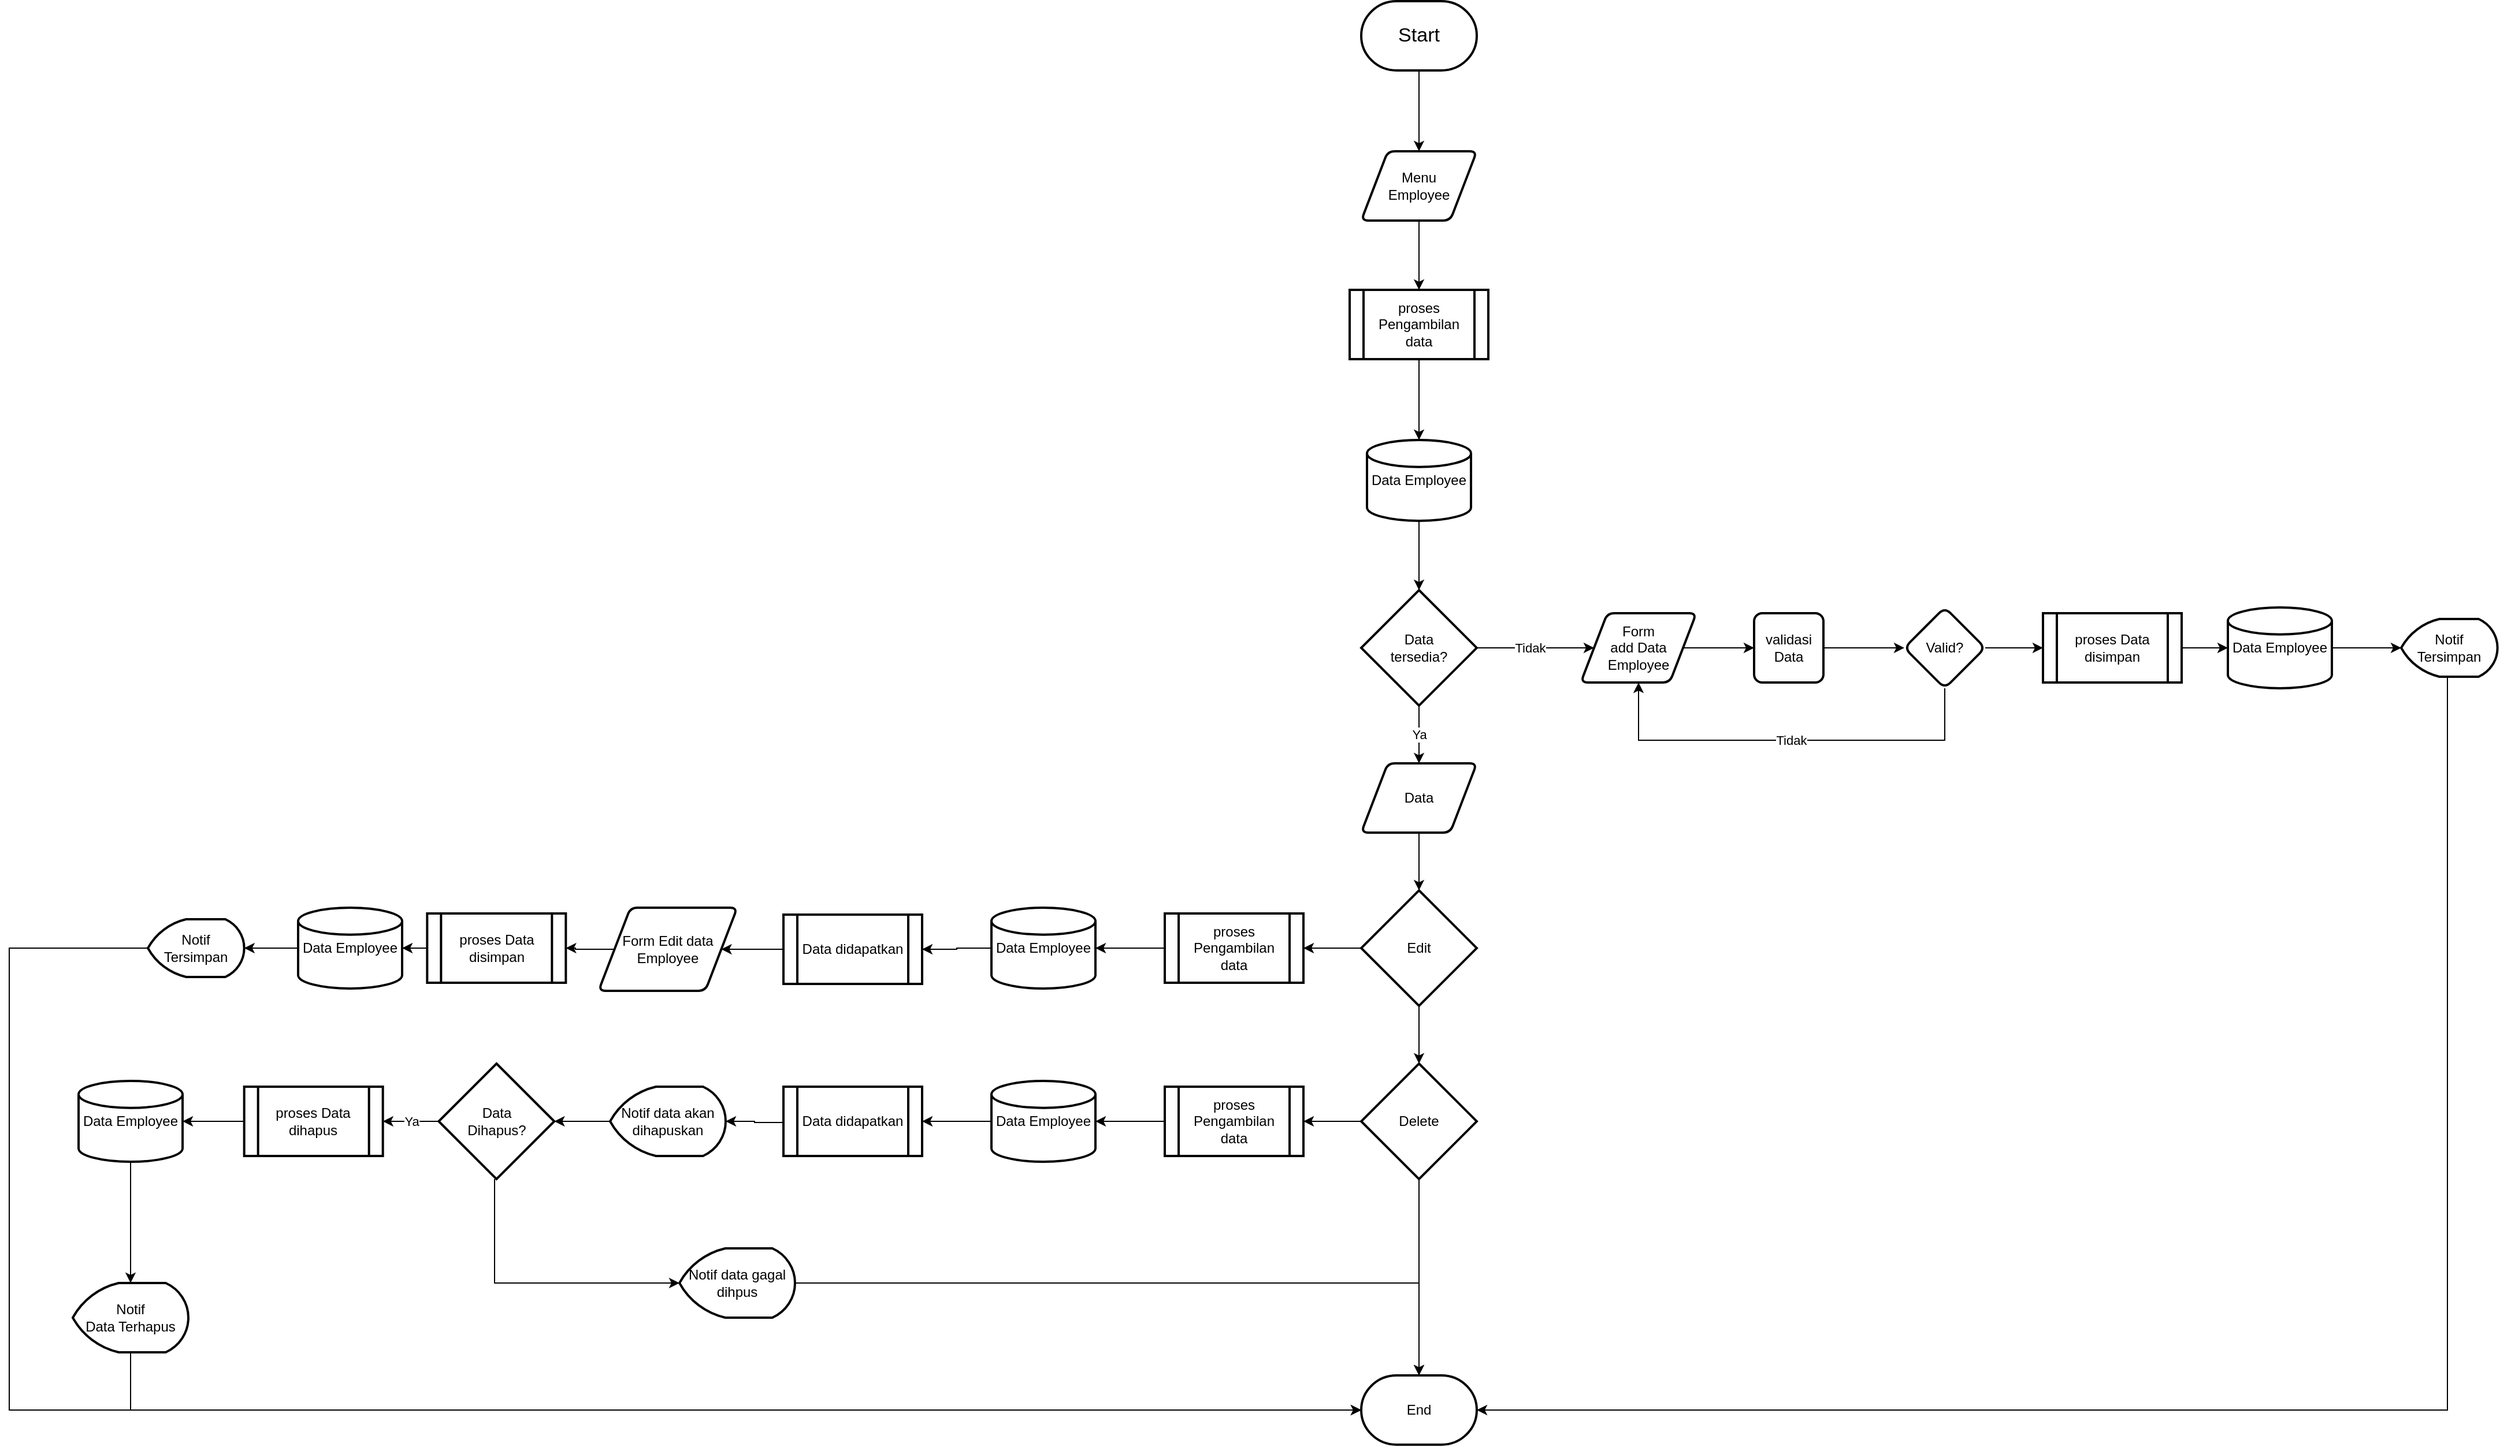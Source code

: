 <mxfile version="21.7.5" type="github">
  <diagram id="C5RBs43oDa-KdzZeNtuy" name="Page-1">
    <mxGraphModel dx="2643" dy="517" grid="1" gridSize="10" guides="1" tooltips="1" connect="1" arrows="1" fold="1" page="1" pageScale="1" pageWidth="827" pageHeight="1169" math="0" shadow="0">
      <root>
        <mxCell id="WIyWlLk6GJQsqaUBKTNV-0" />
        <mxCell id="WIyWlLk6GJQsqaUBKTNV-1" parent="WIyWlLk6GJQsqaUBKTNV-0" />
        <mxCell id="PoSFbFDupnsgPoYH0YT1-2" value="" style="edgeStyle=orthogonalEdgeStyle;rounded=0;orthogonalLoop=1;jettySize=auto;html=1;" parent="WIyWlLk6GJQsqaUBKTNV-1" source="PoSFbFDupnsgPoYH0YT1-0" target="PoSFbFDupnsgPoYH0YT1-1" edge="1">
          <mxGeometry relative="1" as="geometry" />
        </mxCell>
        <mxCell id="PoSFbFDupnsgPoYH0YT1-0" value="&lt;font style=&quot;font-size: 17px;&quot;&gt;Start&lt;/font&gt;" style="strokeWidth=2;html=1;shape=mxgraph.flowchart.terminator;whiteSpace=wrap;" parent="WIyWlLk6GJQsqaUBKTNV-1" vertex="1">
          <mxGeometry x="310" y="80" width="100" height="60" as="geometry" />
        </mxCell>
        <mxCell id="PoSFbFDupnsgPoYH0YT1-4" value="" style="edgeStyle=orthogonalEdgeStyle;rounded=0;orthogonalLoop=1;jettySize=auto;html=1;" parent="WIyWlLk6GJQsqaUBKTNV-1" source="PoSFbFDupnsgPoYH0YT1-1" target="PoSFbFDupnsgPoYH0YT1-111" edge="1">
          <mxGeometry relative="1" as="geometry">
            <mxPoint x="360" y="330" as="targetPoint" />
          </mxGeometry>
        </mxCell>
        <mxCell id="PoSFbFDupnsgPoYH0YT1-1" value="Menu &lt;br&gt;Employee" style="shape=parallelogram;html=1;strokeWidth=2;perimeter=parallelogramPerimeter;whiteSpace=wrap;rounded=1;arcSize=12;size=0.23;" parent="WIyWlLk6GJQsqaUBKTNV-1" vertex="1">
          <mxGeometry x="310" y="210" width="100" height="60" as="geometry" />
        </mxCell>
        <mxCell id="PoSFbFDupnsgPoYH0YT1-11" value="" style="edgeStyle=orthogonalEdgeStyle;rounded=0;orthogonalLoop=1;jettySize=auto;html=1;" parent="WIyWlLk6GJQsqaUBKTNV-1" source="PoSFbFDupnsgPoYH0YT1-111" target="PoSFbFDupnsgPoYH0YT1-40" edge="1">
          <mxGeometry relative="1" as="geometry">
            <mxPoint x="360" y="390" as="sourcePoint" />
            <mxPoint x="360" y="460" as="targetPoint" />
          </mxGeometry>
        </mxCell>
        <mxCell id="PoSFbFDupnsgPoYH0YT1-27" style="edgeStyle=orthogonalEdgeStyle;rounded=0;orthogonalLoop=1;jettySize=auto;html=1;entryX=1;entryY=0.5;entryDx=0;entryDy=0;entryPerimeter=0;" parent="WIyWlLk6GJQsqaUBKTNV-1" source="PoSFbFDupnsgPoYH0YT1-58" target="PoSFbFDupnsgPoYH0YT1-102" edge="1">
          <mxGeometry relative="1" as="geometry">
            <mxPoint x="1250.059" y="485" as="sourcePoint" />
            <Array as="points">
              <mxPoint x="1250" y="1300" />
            </Array>
          </mxGeometry>
        </mxCell>
        <mxCell id="PoSFbFDupnsgPoYH0YT1-59" value="" style="edgeStyle=orthogonalEdgeStyle;rounded=0;orthogonalLoop=1;jettySize=auto;html=1;" parent="WIyWlLk6GJQsqaUBKTNV-1" source="PoSFbFDupnsgPoYH0YT1-40" target="PoSFbFDupnsgPoYH0YT1-45" edge="1">
          <mxGeometry relative="1" as="geometry" />
        </mxCell>
        <mxCell id="PoSFbFDupnsgPoYH0YT1-40" value="Data Employee" style="strokeWidth=2;html=1;shape=mxgraph.flowchart.database;whiteSpace=wrap;" parent="WIyWlLk6GJQsqaUBKTNV-1" vertex="1">
          <mxGeometry x="315" y="460" width="90" height="70" as="geometry" />
        </mxCell>
        <mxCell id="PoSFbFDupnsgPoYH0YT1-61" value="" style="edgeStyle=orthogonalEdgeStyle;rounded=0;orthogonalLoop=1;jettySize=auto;html=1;" parent="WIyWlLk6GJQsqaUBKTNV-1" source="PoSFbFDupnsgPoYH0YT1-41" target="PoSFbFDupnsgPoYH0YT1-60" edge="1">
          <mxGeometry relative="1" as="geometry" />
        </mxCell>
        <mxCell id="PoSFbFDupnsgPoYH0YT1-41" value="Data" style="shape=parallelogram;html=1;strokeWidth=2;perimeter=parallelogramPerimeter;whiteSpace=wrap;rounded=1;arcSize=12;size=0.23;" parent="WIyWlLk6GJQsqaUBKTNV-1" vertex="1">
          <mxGeometry x="310" y="740" width="100" height="60" as="geometry" />
        </mxCell>
        <mxCell id="PoSFbFDupnsgPoYH0YT1-42" value="Ya" style="edgeStyle=orthogonalEdgeStyle;rounded=0;orthogonalLoop=1;jettySize=auto;html=1;" parent="WIyWlLk6GJQsqaUBKTNV-1" source="PoSFbFDupnsgPoYH0YT1-45" target="PoSFbFDupnsgPoYH0YT1-41" edge="1">
          <mxGeometry relative="1" as="geometry" />
        </mxCell>
        <mxCell id="PoSFbFDupnsgPoYH0YT1-43" value="" style="edgeStyle=orthogonalEdgeStyle;rounded=0;orthogonalLoop=1;jettySize=auto;html=1;" parent="WIyWlLk6GJQsqaUBKTNV-1" source="PoSFbFDupnsgPoYH0YT1-45" target="PoSFbFDupnsgPoYH0YT1-47" edge="1">
          <mxGeometry relative="1" as="geometry" />
        </mxCell>
        <mxCell id="PoSFbFDupnsgPoYH0YT1-44" value="Tidak" style="edgeLabel;html=1;align=center;verticalAlign=middle;resizable=0;points=[];" parent="PoSFbFDupnsgPoYH0YT1-43" vertex="1" connectable="0">
          <mxGeometry x="-0.097" y="-3" relative="1" as="geometry">
            <mxPoint y="-3" as="offset" />
          </mxGeometry>
        </mxCell>
        <mxCell id="PoSFbFDupnsgPoYH0YT1-45" value="Data &lt;br&gt;tersedia?" style="strokeWidth=2;html=1;shape=mxgraph.flowchart.decision;whiteSpace=wrap;" parent="WIyWlLk6GJQsqaUBKTNV-1" vertex="1">
          <mxGeometry x="310" y="590" width="100" height="100" as="geometry" />
        </mxCell>
        <mxCell id="PoSFbFDupnsgPoYH0YT1-46" value="" style="edgeStyle=orthogonalEdgeStyle;rounded=0;orthogonalLoop=1;jettySize=auto;html=1;" parent="WIyWlLk6GJQsqaUBKTNV-1" source="PoSFbFDupnsgPoYH0YT1-47" target="PoSFbFDupnsgPoYH0YT1-49" edge="1">
          <mxGeometry relative="1" as="geometry" />
        </mxCell>
        <mxCell id="PoSFbFDupnsgPoYH0YT1-47" value="Form&lt;br&gt;add Data&lt;br&gt;Employee" style="shape=parallelogram;html=1;strokeWidth=2;perimeter=parallelogramPerimeter;whiteSpace=wrap;rounded=1;arcSize=12;size=0.23;" parent="WIyWlLk6GJQsqaUBKTNV-1" vertex="1">
          <mxGeometry x="500" y="610" width="100" height="60" as="geometry" />
        </mxCell>
        <mxCell id="PoSFbFDupnsgPoYH0YT1-48" value="" style="edgeStyle=orthogonalEdgeStyle;rounded=0;orthogonalLoop=1;jettySize=auto;html=1;" parent="WIyWlLk6GJQsqaUBKTNV-1" source="PoSFbFDupnsgPoYH0YT1-49" target="PoSFbFDupnsgPoYH0YT1-53" edge="1">
          <mxGeometry relative="1" as="geometry" />
        </mxCell>
        <mxCell id="PoSFbFDupnsgPoYH0YT1-49" value="validasi Data" style="rounded=1;whiteSpace=wrap;html=1;absoluteArcSize=1;arcSize=14;strokeWidth=2;" parent="WIyWlLk6GJQsqaUBKTNV-1" vertex="1">
          <mxGeometry x="650" y="610" width="60" height="60" as="geometry" />
        </mxCell>
        <mxCell id="PoSFbFDupnsgPoYH0YT1-50" style="edgeStyle=orthogonalEdgeStyle;rounded=0;orthogonalLoop=1;jettySize=auto;html=1;" parent="WIyWlLk6GJQsqaUBKTNV-1" source="PoSFbFDupnsgPoYH0YT1-53" target="PoSFbFDupnsgPoYH0YT1-47" edge="1">
          <mxGeometry relative="1" as="geometry">
            <Array as="points">
              <mxPoint x="815" y="720" />
              <mxPoint x="550" y="720" />
            </Array>
          </mxGeometry>
        </mxCell>
        <mxCell id="PoSFbFDupnsgPoYH0YT1-51" value="Tidak" style="edgeLabel;html=1;align=center;verticalAlign=middle;resizable=0;points=[];" parent="PoSFbFDupnsgPoYH0YT1-50" vertex="1" connectable="0">
          <mxGeometry x="-0.008" relative="1" as="geometry">
            <mxPoint as="offset" />
          </mxGeometry>
        </mxCell>
        <mxCell id="PoSFbFDupnsgPoYH0YT1-52" value="" style="edgeStyle=orthogonalEdgeStyle;rounded=0;orthogonalLoop=1;jettySize=auto;html=1;" parent="WIyWlLk6GJQsqaUBKTNV-1" source="PoSFbFDupnsgPoYH0YT1-53" target="PoSFbFDupnsgPoYH0YT1-113" edge="1">
          <mxGeometry relative="1" as="geometry">
            <mxPoint x="910" y="640" as="targetPoint" />
          </mxGeometry>
        </mxCell>
        <mxCell id="PoSFbFDupnsgPoYH0YT1-53" value="Valid?" style="rhombus;whiteSpace=wrap;html=1;rounded=1;arcSize=14;strokeWidth=2;" parent="WIyWlLk6GJQsqaUBKTNV-1" vertex="1">
          <mxGeometry x="780" y="605" width="70" height="70" as="geometry" />
        </mxCell>
        <mxCell id="PoSFbFDupnsgPoYH0YT1-54" value="" style="edgeStyle=orthogonalEdgeStyle;rounded=0;orthogonalLoop=1;jettySize=auto;html=1;" parent="WIyWlLk6GJQsqaUBKTNV-1" source="PoSFbFDupnsgPoYH0YT1-113" target="PoSFbFDupnsgPoYH0YT1-57" edge="1">
          <mxGeometry relative="1" as="geometry">
            <mxPoint x="1070" y="640" as="targetPoint" />
            <mxPoint x="993.33" y="640" as="sourcePoint" />
          </mxGeometry>
        </mxCell>
        <mxCell id="PoSFbFDupnsgPoYH0YT1-56" value="" style="edgeStyle=orthogonalEdgeStyle;rounded=0;orthogonalLoop=1;jettySize=auto;html=1;" parent="WIyWlLk6GJQsqaUBKTNV-1" source="PoSFbFDupnsgPoYH0YT1-57" target="PoSFbFDupnsgPoYH0YT1-58" edge="1">
          <mxGeometry relative="1" as="geometry" />
        </mxCell>
        <mxCell id="PoSFbFDupnsgPoYH0YT1-57" value="Data Employee" style="strokeWidth=2;html=1;shape=mxgraph.flowchart.database;whiteSpace=wrap;" parent="WIyWlLk6GJQsqaUBKTNV-1" vertex="1">
          <mxGeometry x="1060" y="605" width="90" height="70" as="geometry" />
        </mxCell>
        <mxCell id="PoSFbFDupnsgPoYH0YT1-58" value="Notif Tersimpan" style="strokeWidth=2;html=1;shape=mxgraph.flowchart.display;whiteSpace=wrap;" parent="WIyWlLk6GJQsqaUBKTNV-1" vertex="1">
          <mxGeometry x="1210" y="615" width="83.33" height="50" as="geometry" />
        </mxCell>
        <mxCell id="PoSFbFDupnsgPoYH0YT1-65" value="" style="edgeStyle=orthogonalEdgeStyle;rounded=0;orthogonalLoop=1;jettySize=auto;html=1;" parent="WIyWlLk6GJQsqaUBKTNV-1" source="PoSFbFDupnsgPoYH0YT1-60" target="PoSFbFDupnsgPoYH0YT1-64" edge="1">
          <mxGeometry relative="1" as="geometry" />
        </mxCell>
        <mxCell id="PoSFbFDupnsgPoYH0YT1-100" value="" style="edgeStyle=orthogonalEdgeStyle;rounded=0;orthogonalLoop=1;jettySize=auto;html=1;" parent="WIyWlLk6GJQsqaUBKTNV-1" source="PoSFbFDupnsgPoYH0YT1-60" target="PoSFbFDupnsgPoYH0YT1-62" edge="1">
          <mxGeometry relative="1" as="geometry" />
        </mxCell>
        <mxCell id="PoSFbFDupnsgPoYH0YT1-60" value="Edit" style="strokeWidth=2;html=1;shape=mxgraph.flowchart.decision;whiteSpace=wrap;" parent="WIyWlLk6GJQsqaUBKTNV-1" vertex="1">
          <mxGeometry x="310" y="850" width="100" height="100" as="geometry" />
        </mxCell>
        <mxCell id="PoSFbFDupnsgPoYH0YT1-85" value="" style="edgeStyle=orthogonalEdgeStyle;rounded=0;orthogonalLoop=1;jettySize=auto;html=1;" parent="WIyWlLk6GJQsqaUBKTNV-1" source="PoSFbFDupnsgPoYH0YT1-62" target="PoSFbFDupnsgPoYH0YT1-81" edge="1">
          <mxGeometry relative="1" as="geometry" />
        </mxCell>
        <mxCell id="PoSFbFDupnsgPoYH0YT1-103" value="" style="edgeStyle=orthogonalEdgeStyle;rounded=0;orthogonalLoop=1;jettySize=auto;html=1;" parent="WIyWlLk6GJQsqaUBKTNV-1" source="PoSFbFDupnsgPoYH0YT1-62" target="PoSFbFDupnsgPoYH0YT1-102" edge="1">
          <mxGeometry relative="1" as="geometry" />
        </mxCell>
        <mxCell id="PoSFbFDupnsgPoYH0YT1-62" value="Delete" style="strokeWidth=2;html=1;shape=mxgraph.flowchart.decision;whiteSpace=wrap;" parent="WIyWlLk6GJQsqaUBKTNV-1" vertex="1">
          <mxGeometry x="310" y="1000" width="100" height="100" as="geometry" />
        </mxCell>
        <mxCell id="PoSFbFDupnsgPoYH0YT1-69" value="" style="edgeStyle=orthogonalEdgeStyle;rounded=0;orthogonalLoop=1;jettySize=auto;html=1;" parent="WIyWlLk6GJQsqaUBKTNV-1" source="PoSFbFDupnsgPoYH0YT1-64" target="PoSFbFDupnsgPoYH0YT1-68" edge="1">
          <mxGeometry relative="1" as="geometry" />
        </mxCell>
        <mxCell id="PoSFbFDupnsgPoYH0YT1-64" value="proses Pengambilan data" style="shape=process;whiteSpace=wrap;html=1;backgroundOutline=1;strokeWidth=2;" parent="WIyWlLk6GJQsqaUBKTNV-1" vertex="1">
          <mxGeometry x="140" y="870" width="120" height="60" as="geometry" />
        </mxCell>
        <mxCell id="PoSFbFDupnsgPoYH0YT1-71" value="" style="edgeStyle=orthogonalEdgeStyle;rounded=0;orthogonalLoop=1;jettySize=auto;html=1;" parent="WIyWlLk6GJQsqaUBKTNV-1" source="PoSFbFDupnsgPoYH0YT1-68" target="PoSFbFDupnsgPoYH0YT1-112" edge="1">
          <mxGeometry relative="1" as="geometry">
            <mxPoint x="-70" y="900" as="targetPoint" />
          </mxGeometry>
        </mxCell>
        <mxCell id="PoSFbFDupnsgPoYH0YT1-68" value="Data Employee" style="strokeWidth=2;html=1;shape=mxgraph.flowchart.database;whiteSpace=wrap;" parent="WIyWlLk6GJQsqaUBKTNV-1" vertex="1">
          <mxGeometry x="-10" y="865" width="90" height="70" as="geometry" />
        </mxCell>
        <mxCell id="PoSFbFDupnsgPoYH0YT1-89" value="" style="edgeStyle=orthogonalEdgeStyle;rounded=0;orthogonalLoop=1;jettySize=auto;html=1;" parent="WIyWlLk6GJQsqaUBKTNV-1" source="PoSFbFDupnsgPoYH0YT1-72" target="xr3lGzWg7pX0g5s_b27O-1" edge="1">
          <mxGeometry relative="1" as="geometry">
            <mxPoint x="-396.67" y="900.034" as="targetPoint" />
          </mxGeometry>
        </mxCell>
        <mxCell id="PoSFbFDupnsgPoYH0YT1-72" value="Form Edit data&lt;br&gt;Employee" style="shape=parallelogram;html=1;strokeWidth=2;perimeter=parallelogramPerimeter;whiteSpace=wrap;rounded=1;arcSize=12;size=0.23;" parent="WIyWlLk6GJQsqaUBKTNV-1" vertex="1">
          <mxGeometry x="-350" y="865" width="120" height="72" as="geometry" />
        </mxCell>
        <mxCell id="PoSFbFDupnsgPoYH0YT1-74" value="" style="edgeStyle=orthogonalEdgeStyle;rounded=0;orthogonalLoop=1;jettySize=auto;html=1;" parent="WIyWlLk6GJQsqaUBKTNV-1" source="xr3lGzWg7pX0g5s_b27O-1" target="PoSFbFDupnsgPoYH0YT1-77" edge="1">
          <mxGeometry relative="1" as="geometry">
            <mxPoint x="-590" y="905" as="targetPoint" />
            <mxPoint x="-480" y="900.0" as="sourcePoint" />
          </mxGeometry>
        </mxCell>
        <mxCell id="PoSFbFDupnsgPoYH0YT1-76" value="" style="edgeStyle=orthogonalEdgeStyle;rounded=0;orthogonalLoop=1;jettySize=auto;html=1;" parent="WIyWlLk6GJQsqaUBKTNV-1" source="PoSFbFDupnsgPoYH0YT1-77" target="PoSFbFDupnsgPoYH0YT1-78" edge="1">
          <mxGeometry relative="1" as="geometry" />
        </mxCell>
        <mxCell id="PoSFbFDupnsgPoYH0YT1-77" value="Data Employee" style="strokeWidth=2;html=1;shape=mxgraph.flowchart.database;whiteSpace=wrap;" parent="WIyWlLk6GJQsqaUBKTNV-1" vertex="1">
          <mxGeometry x="-610" y="865" width="90" height="70" as="geometry" />
        </mxCell>
        <mxCell id="PoSFbFDupnsgPoYH0YT1-101" style="edgeStyle=orthogonalEdgeStyle;rounded=0;orthogonalLoop=1;jettySize=auto;html=1;" parent="WIyWlLk6GJQsqaUBKTNV-1" source="PoSFbFDupnsgPoYH0YT1-78" target="PoSFbFDupnsgPoYH0YT1-102" edge="1">
          <mxGeometry relative="1" as="geometry">
            <mxPoint x="370" y="1330" as="targetPoint" />
            <Array as="points">
              <mxPoint x="-860" y="900" />
              <mxPoint x="-860" y="1300" />
            </Array>
          </mxGeometry>
        </mxCell>
        <mxCell id="PoSFbFDupnsgPoYH0YT1-78" value="Notif Tersimpan" style="strokeWidth=2;html=1;shape=mxgraph.flowchart.display;whiteSpace=wrap;" parent="WIyWlLk6GJQsqaUBKTNV-1" vertex="1">
          <mxGeometry x="-740" y="875" width="83.33" height="50" as="geometry" />
        </mxCell>
        <mxCell id="PoSFbFDupnsgPoYH0YT1-80" value="" style="edgeStyle=orthogonalEdgeStyle;rounded=0;orthogonalLoop=1;jettySize=auto;html=1;" parent="WIyWlLk6GJQsqaUBKTNV-1" source="PoSFbFDupnsgPoYH0YT1-81" target="PoSFbFDupnsgPoYH0YT1-83" edge="1">
          <mxGeometry relative="1" as="geometry" />
        </mxCell>
        <mxCell id="PoSFbFDupnsgPoYH0YT1-81" value="proses Pengambilan data" style="shape=process;whiteSpace=wrap;html=1;backgroundOutline=1;strokeWidth=2;" parent="WIyWlLk6GJQsqaUBKTNV-1" vertex="1">
          <mxGeometry x="140" y="1020" width="120" height="60" as="geometry" />
        </mxCell>
        <mxCell id="PoSFbFDupnsgPoYH0YT1-82" value="" style="edgeStyle=orthogonalEdgeStyle;rounded=0;orthogonalLoop=1;jettySize=auto;html=1;" parent="WIyWlLk6GJQsqaUBKTNV-1" source="PoSFbFDupnsgPoYH0YT1-83" target="PoSFbFDupnsgPoYH0YT1-114" edge="1">
          <mxGeometry relative="1" as="geometry">
            <mxPoint x="-70" y="1050" as="targetPoint" />
          </mxGeometry>
        </mxCell>
        <mxCell id="PoSFbFDupnsgPoYH0YT1-83" value="Data Employee" style="strokeWidth=2;html=1;shape=mxgraph.flowchart.database;whiteSpace=wrap;" parent="WIyWlLk6GJQsqaUBKTNV-1" vertex="1">
          <mxGeometry x="-10" y="1015" width="90" height="70" as="geometry" />
        </mxCell>
        <mxCell id="PoSFbFDupnsgPoYH0YT1-87" value="" style="edgeStyle=orthogonalEdgeStyle;rounded=0;orthogonalLoop=1;jettySize=auto;html=1;" parent="WIyWlLk6GJQsqaUBKTNV-1" source="PoSFbFDupnsgPoYH0YT1-114" target="PoSFbFDupnsgPoYH0YT1-86" edge="1">
          <mxGeometry relative="1" as="geometry">
            <mxPoint x="-190" y="1050" as="sourcePoint" />
            <Array as="points">
              <mxPoint x="-215" y="1051" />
              <mxPoint x="-215" y="1050" />
            </Array>
          </mxGeometry>
        </mxCell>
        <mxCell id="PoSFbFDupnsgPoYH0YT1-91" value="" style="edgeStyle=orthogonalEdgeStyle;rounded=0;orthogonalLoop=1;jettySize=auto;html=1;" parent="WIyWlLk6GJQsqaUBKTNV-1" source="PoSFbFDupnsgPoYH0YT1-86" target="PoSFbFDupnsgPoYH0YT1-90" edge="1">
          <mxGeometry relative="1" as="geometry" />
        </mxCell>
        <mxCell id="PoSFbFDupnsgPoYH0YT1-86" value="Notif data akan dihapuskan" style="strokeWidth=2;html=1;shape=mxgraph.flowchart.display;whiteSpace=wrap;" parent="WIyWlLk6GJQsqaUBKTNV-1" vertex="1">
          <mxGeometry x="-340" y="1020" width="100" height="60" as="geometry" />
        </mxCell>
        <mxCell id="PoSFbFDupnsgPoYH0YT1-96" value="Ya" style="edgeStyle=orthogonalEdgeStyle;rounded=0;orthogonalLoop=1;jettySize=auto;html=1;" parent="WIyWlLk6GJQsqaUBKTNV-1" source="PoSFbFDupnsgPoYH0YT1-90" target="xr3lGzWg7pX0g5s_b27O-0" edge="1">
          <mxGeometry relative="1" as="geometry">
            <mxPoint x="-536.67" y="1050" as="targetPoint" />
          </mxGeometry>
        </mxCell>
        <mxCell id="PoSFbFDupnsgPoYH0YT1-104" style="edgeStyle=orthogonalEdgeStyle;rounded=0;orthogonalLoop=1;jettySize=auto;html=1;" parent="WIyWlLk6GJQsqaUBKTNV-1" source="PoSFbFDupnsgPoYH0YT1-90" edge="1">
          <mxGeometry relative="1" as="geometry">
            <mxPoint x="-280" y="1190" as="targetPoint" />
            <Array as="points">
              <mxPoint x="-440" y="1190" />
            </Array>
          </mxGeometry>
        </mxCell>
        <mxCell id="PoSFbFDupnsgPoYH0YT1-90" value="Data &lt;br&gt;Dihapus?" style="strokeWidth=2;html=1;shape=mxgraph.flowchart.decision;whiteSpace=wrap;" parent="WIyWlLk6GJQsqaUBKTNV-1" vertex="1">
          <mxGeometry x="-488.33" y="1000" width="100" height="100" as="geometry" />
        </mxCell>
        <mxCell id="PoSFbFDupnsgPoYH0YT1-108" value="" style="edgeStyle=orthogonalEdgeStyle;rounded=0;orthogonalLoop=1;jettySize=auto;html=1;" parent="WIyWlLk6GJQsqaUBKTNV-1" source="PoSFbFDupnsgPoYH0YT1-94" target="PoSFbFDupnsgPoYH0YT1-107" edge="1">
          <mxGeometry relative="1" as="geometry" />
        </mxCell>
        <mxCell id="PoSFbFDupnsgPoYH0YT1-94" value="Data Employee" style="strokeWidth=2;html=1;shape=mxgraph.flowchart.database;whiteSpace=wrap;" parent="WIyWlLk6GJQsqaUBKTNV-1" vertex="1">
          <mxGeometry x="-800" y="1015" width="90" height="70" as="geometry" />
        </mxCell>
        <mxCell id="PoSFbFDupnsgPoYH0YT1-97" value="" style="edgeStyle=orthogonalEdgeStyle;rounded=0;orthogonalLoop=1;jettySize=auto;html=1;" parent="WIyWlLk6GJQsqaUBKTNV-1" source="xr3lGzWg7pX0g5s_b27O-0" target="PoSFbFDupnsgPoYH0YT1-94" edge="1">
          <mxGeometry relative="1" as="geometry">
            <mxPoint x="-656.67" y="1050" as="sourcePoint" />
          </mxGeometry>
        </mxCell>
        <mxCell id="PoSFbFDupnsgPoYH0YT1-102" value="End" style="strokeWidth=2;html=1;shape=mxgraph.flowchart.terminator;whiteSpace=wrap;" parent="WIyWlLk6GJQsqaUBKTNV-1" vertex="1">
          <mxGeometry x="310" y="1270" width="100" height="60" as="geometry" />
        </mxCell>
        <mxCell id="PoSFbFDupnsgPoYH0YT1-106" style="edgeStyle=orthogonalEdgeStyle;rounded=0;orthogonalLoop=1;jettySize=auto;html=1;" parent="WIyWlLk6GJQsqaUBKTNV-1" source="PoSFbFDupnsgPoYH0YT1-105" target="PoSFbFDupnsgPoYH0YT1-102" edge="1">
          <mxGeometry relative="1" as="geometry" />
        </mxCell>
        <mxCell id="PoSFbFDupnsgPoYH0YT1-105" value="Notif data gagal dihpus" style="strokeWidth=2;html=1;shape=mxgraph.flowchart.display;whiteSpace=wrap;" parent="WIyWlLk6GJQsqaUBKTNV-1" vertex="1">
          <mxGeometry x="-280" y="1160" width="100" height="60" as="geometry" />
        </mxCell>
        <mxCell id="PoSFbFDupnsgPoYH0YT1-110" style="edgeStyle=orthogonalEdgeStyle;rounded=0;orthogonalLoop=1;jettySize=auto;html=1;exitX=0.5;exitY=1;exitDx=0;exitDy=0;exitPerimeter=0;entryX=0;entryY=0.5;entryDx=0;entryDy=0;entryPerimeter=0;" parent="WIyWlLk6GJQsqaUBKTNV-1" source="PoSFbFDupnsgPoYH0YT1-107" target="PoSFbFDupnsgPoYH0YT1-102" edge="1">
          <mxGeometry relative="1" as="geometry" />
        </mxCell>
        <mxCell id="PoSFbFDupnsgPoYH0YT1-107" value="Notif&lt;br&gt;Data Terhapus" style="strokeWidth=2;html=1;shape=mxgraph.flowchart.display;whiteSpace=wrap;" parent="WIyWlLk6GJQsqaUBKTNV-1" vertex="1">
          <mxGeometry x="-805" y="1190" width="100" height="60" as="geometry" />
        </mxCell>
        <mxCell id="PoSFbFDupnsgPoYH0YT1-111" value="proses Pengambilan data" style="shape=process;whiteSpace=wrap;html=1;backgroundOutline=1;strokeWidth=2;" parent="WIyWlLk6GJQsqaUBKTNV-1" vertex="1">
          <mxGeometry x="300" y="330" width="120" height="60" as="geometry" />
        </mxCell>
        <mxCell id="PoSFbFDupnsgPoYH0YT1-115" value="" style="edgeStyle=orthogonalEdgeStyle;rounded=0;orthogonalLoop=1;jettySize=auto;html=1;" parent="WIyWlLk6GJQsqaUBKTNV-1" source="PoSFbFDupnsgPoYH0YT1-112" target="PoSFbFDupnsgPoYH0YT1-72" edge="1">
          <mxGeometry relative="1" as="geometry" />
        </mxCell>
        <mxCell id="PoSFbFDupnsgPoYH0YT1-112" value="Data didapatkan" style="shape=process;whiteSpace=wrap;html=1;backgroundOutline=1;strokeWidth=2;" parent="WIyWlLk6GJQsqaUBKTNV-1" vertex="1">
          <mxGeometry x="-190" y="871" width="120" height="60" as="geometry" />
        </mxCell>
        <mxCell id="PoSFbFDupnsgPoYH0YT1-113" value="proses Data disimpan" style="shape=process;whiteSpace=wrap;html=1;backgroundOutline=1;strokeWidth=2;" parent="WIyWlLk6GJQsqaUBKTNV-1" vertex="1">
          <mxGeometry x="900.0" y="610" width="120" height="60" as="geometry" />
        </mxCell>
        <mxCell id="PoSFbFDupnsgPoYH0YT1-114" value="Data didapatkan" style="shape=process;whiteSpace=wrap;html=1;backgroundOutline=1;strokeWidth=2;" parent="WIyWlLk6GJQsqaUBKTNV-1" vertex="1">
          <mxGeometry x="-190" y="1020" width="120" height="60" as="geometry" />
        </mxCell>
        <mxCell id="xr3lGzWg7pX0g5s_b27O-0" value="proses Data dihapus" style="shape=process;whiteSpace=wrap;html=1;backgroundOutline=1;strokeWidth=2;" vertex="1" parent="WIyWlLk6GJQsqaUBKTNV-1">
          <mxGeometry x="-656.67" y="1020" width="120" height="60" as="geometry" />
        </mxCell>
        <mxCell id="xr3lGzWg7pX0g5s_b27O-1" value="proses Data disimpan" style="shape=process;whiteSpace=wrap;html=1;backgroundOutline=1;strokeWidth=2;" vertex="1" parent="WIyWlLk6GJQsqaUBKTNV-1">
          <mxGeometry x="-498.33" y="870" width="120" height="60" as="geometry" />
        </mxCell>
      </root>
    </mxGraphModel>
  </diagram>
</mxfile>
